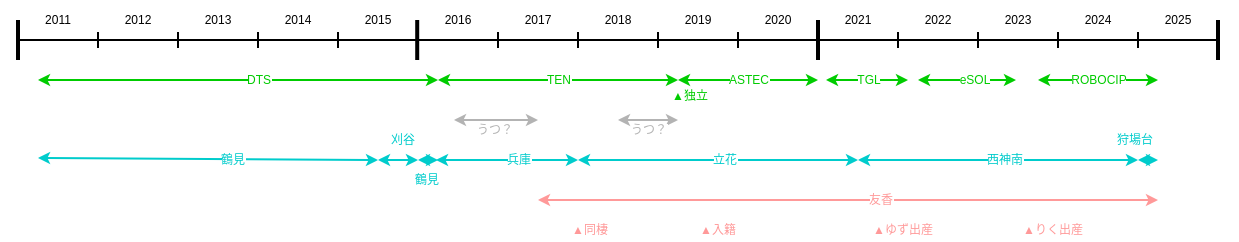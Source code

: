 <mxfile version="26.0.16">
  <diagram id="UQZ_05zFaP40Vf3ZcBHr" name="イベント">
    <mxGraphModel dx="1885" dy="2489" grid="1" gridSize="10" guides="1" tooltips="1" connect="1" arrows="1" fold="1" page="1" pageScale="1" pageWidth="827" pageHeight="1169" math="0" shadow="0">
      <root>
        <mxCell id="0" />
        <mxCell id="1" parent="0" />
        <mxCell id="LZvWHC5vLiDEv4ikFwLN-2" value="" style="edgeStyle=none;orthogonalLoop=1;jettySize=auto;html=1;rounded=0;startArrow=baseDash;startFill=0;endArrow=baseDash;endFill=0;fontSize=6;" parent="1" edge="1">
          <mxGeometry width="80" relative="1" as="geometry">
            <mxPoint x="240" y="80" as="sourcePoint" />
            <mxPoint x="280" y="80" as="targetPoint" />
            <Array as="points" />
          </mxGeometry>
        </mxCell>
        <mxCell id="LZvWHC5vLiDEv4ikFwLN-8" value="2016" style="text;strokeColor=none;align=center;fillColor=none;html=1;verticalAlign=middle;whiteSpace=wrap;rounded=0;fontSize=6;" parent="1" vertex="1">
          <mxGeometry x="240" y="60" width="40" height="20" as="geometry" />
        </mxCell>
        <mxCell id="LZvWHC5vLiDEv4ikFwLN-19" value="" style="edgeStyle=none;orthogonalLoop=1;jettySize=auto;html=1;rounded=0;startArrow=baseDash;startFill=0;endArrow=baseDash;endFill=0;fontSize=6;" parent="1" edge="1">
          <mxGeometry width="80" relative="1" as="geometry">
            <mxPoint x="280" y="80" as="sourcePoint" />
            <mxPoint x="320" y="80" as="targetPoint" />
            <Array as="points" />
          </mxGeometry>
        </mxCell>
        <mxCell id="LZvWHC5vLiDEv4ikFwLN-21" value="2017" style="text;strokeColor=none;align=center;fillColor=none;html=1;verticalAlign=middle;whiteSpace=wrap;rounded=0;fontSize=6;" parent="1" vertex="1">
          <mxGeometry x="280" y="60" width="40" height="20" as="geometry" />
        </mxCell>
        <mxCell id="LZvWHC5vLiDEv4ikFwLN-22" value="2018" style="text;strokeColor=none;align=center;fillColor=none;html=1;verticalAlign=middle;whiteSpace=wrap;rounded=0;fontSize=6;" parent="1" vertex="1">
          <mxGeometry x="320" y="60" width="40" height="20" as="geometry" />
        </mxCell>
        <mxCell id="LZvWHC5vLiDEv4ikFwLN-23" value="2019" style="text;strokeColor=none;align=center;fillColor=none;html=1;verticalAlign=middle;whiteSpace=wrap;rounded=0;fontSize=6;" parent="1" vertex="1">
          <mxGeometry x="360" y="60" width="40" height="20" as="geometry" />
        </mxCell>
        <mxCell id="LZvWHC5vLiDEv4ikFwLN-24" value="2020" style="text;strokeColor=none;align=center;fillColor=none;html=1;verticalAlign=middle;whiteSpace=wrap;rounded=0;fontSize=6;" parent="1" vertex="1">
          <mxGeometry x="400" y="60" width="40" height="20" as="geometry" />
        </mxCell>
        <mxCell id="LZvWHC5vLiDEv4ikFwLN-25" value="2021" style="text;strokeColor=none;align=center;fillColor=none;html=1;verticalAlign=middle;whiteSpace=wrap;rounded=0;fontSize=6;" parent="1" vertex="1">
          <mxGeometry x="440" y="60" width="40" height="20" as="geometry" />
        </mxCell>
        <mxCell id="LZvWHC5vLiDEv4ikFwLN-26" value="2022" style="text;strokeColor=none;align=center;fillColor=none;html=1;verticalAlign=middle;whiteSpace=wrap;rounded=0;fontSize=6;" parent="1" vertex="1">
          <mxGeometry x="480" y="60" width="40" height="20" as="geometry" />
        </mxCell>
        <mxCell id="LZvWHC5vLiDEv4ikFwLN-27" value="2023" style="text;strokeColor=none;align=center;fillColor=none;html=1;verticalAlign=middle;whiteSpace=wrap;rounded=0;fontSize=6;" parent="1" vertex="1">
          <mxGeometry x="520" y="60" width="40" height="20" as="geometry" />
        </mxCell>
        <mxCell id="LZvWHC5vLiDEv4ikFwLN-28" value="2024" style="text;strokeColor=none;align=center;fillColor=none;html=1;verticalAlign=middle;whiteSpace=wrap;rounded=0;fontSize=6;" parent="1" vertex="1">
          <mxGeometry x="560" y="60" width="40" height="20" as="geometry" />
        </mxCell>
        <mxCell id="LZvWHC5vLiDEv4ikFwLN-29" value="2025" style="text;strokeColor=none;align=center;fillColor=none;html=1;verticalAlign=middle;whiteSpace=wrap;rounded=0;fontSize=6;" parent="1" vertex="1">
          <mxGeometry x="600" y="60" width="40" height="20" as="geometry" />
        </mxCell>
        <mxCell id="LZvWHC5vLiDEv4ikFwLN-30" value="" style="edgeStyle=none;orthogonalLoop=1;jettySize=auto;html=1;rounded=0;startArrow=baseDash;startFill=0;endArrow=baseDash;endFill=0;fontSize=6;" parent="1" edge="1">
          <mxGeometry width="80" relative="1" as="geometry">
            <mxPoint x="320" y="80" as="sourcePoint" />
            <mxPoint x="360" y="80" as="targetPoint" />
            <Array as="points" />
          </mxGeometry>
        </mxCell>
        <mxCell id="LZvWHC5vLiDEv4ikFwLN-31" value="" style="edgeStyle=none;orthogonalLoop=1;jettySize=auto;html=1;rounded=0;startArrow=baseDash;startFill=0;endArrow=baseDash;endFill=0;fontSize=6;" parent="1" edge="1">
          <mxGeometry width="80" relative="1" as="geometry">
            <mxPoint x="360" y="80" as="sourcePoint" />
            <mxPoint x="400" y="80" as="targetPoint" />
            <Array as="points" />
          </mxGeometry>
        </mxCell>
        <mxCell id="LZvWHC5vLiDEv4ikFwLN-32" value="" style="edgeStyle=none;orthogonalLoop=1;jettySize=auto;html=1;rounded=0;startArrow=baseDash;startFill=0;endArrow=baseDash;endFill=0;fontSize=6;" parent="1" edge="1">
          <mxGeometry width="80" relative="1" as="geometry">
            <mxPoint x="400" y="80" as="sourcePoint" />
            <mxPoint x="440" y="80" as="targetPoint" />
            <Array as="points" />
          </mxGeometry>
        </mxCell>
        <mxCell id="LZvWHC5vLiDEv4ikFwLN-33" value="" style="edgeStyle=none;orthogonalLoop=1;jettySize=auto;html=1;rounded=0;startArrow=baseDash;startFill=0;endArrow=baseDash;endFill=0;fontSize=6;" parent="1" edge="1">
          <mxGeometry width="80" relative="1" as="geometry">
            <mxPoint x="440" y="80" as="sourcePoint" />
            <mxPoint x="480" y="80" as="targetPoint" />
            <Array as="points" />
          </mxGeometry>
        </mxCell>
        <mxCell id="LZvWHC5vLiDEv4ikFwLN-34" value="" style="edgeStyle=none;orthogonalLoop=1;jettySize=auto;html=1;rounded=0;startArrow=baseDash;startFill=0;endArrow=baseDash;endFill=0;fontSize=6;" parent="1" edge="1">
          <mxGeometry width="80" relative="1" as="geometry">
            <mxPoint x="480" y="80" as="sourcePoint" />
            <mxPoint x="520" y="80" as="targetPoint" />
            <Array as="points" />
          </mxGeometry>
        </mxCell>
        <mxCell id="LZvWHC5vLiDEv4ikFwLN-35" value="" style="edgeStyle=none;orthogonalLoop=1;jettySize=auto;html=1;rounded=0;startArrow=baseDash;startFill=0;endArrow=baseDash;endFill=0;fontSize=6;" parent="1" edge="1">
          <mxGeometry width="80" relative="1" as="geometry">
            <mxPoint x="520" y="80" as="sourcePoint" />
            <mxPoint x="560" y="80" as="targetPoint" />
            <Array as="points" />
          </mxGeometry>
        </mxCell>
        <mxCell id="LZvWHC5vLiDEv4ikFwLN-36" value="" style="edgeStyle=none;orthogonalLoop=1;jettySize=auto;html=1;rounded=0;startArrow=baseDash;startFill=0;endArrow=baseDash;endFill=0;fontSize=6;" parent="1" edge="1">
          <mxGeometry width="80" relative="1" as="geometry">
            <mxPoint x="560" y="80" as="sourcePoint" />
            <mxPoint x="600" y="80" as="targetPoint" />
            <Array as="points" />
          </mxGeometry>
        </mxCell>
        <mxCell id="LZvWHC5vLiDEv4ikFwLN-37" value="" style="edgeStyle=none;orthogonalLoop=1;jettySize=auto;html=1;rounded=0;startArrow=baseDash;startFill=0;endArrow=baseDash;endFill=0;fontSize=6;" parent="1" edge="1">
          <mxGeometry width="80" relative="1" as="geometry">
            <mxPoint x="600" y="80" as="sourcePoint" />
            <mxPoint x="640" y="80" as="targetPoint" />
            <Array as="points" />
          </mxGeometry>
        </mxCell>
        <mxCell id="LZvWHC5vLiDEv4ikFwLN-39" value="" style="edgeStyle=none;orthogonalLoop=1;jettySize=auto;html=1;rounded=0;startArrow=classic;startFill=1;strokeColor=#00CC00;fontColor=#00CC00;fontSize=6;startSize=3;endSize=3;" parent="1" edge="1">
          <mxGeometry width="80" relative="1" as="geometry">
            <mxPoint x="250" y="100" as="sourcePoint" />
            <mxPoint x="370" y="100" as="targetPoint" />
            <Array as="points" />
          </mxGeometry>
        </mxCell>
        <mxCell id="LZvWHC5vLiDEv4ikFwLN-40" value="&lt;font style=&quot;color: rgb(0, 204, 0);&quot;&gt;TEN&lt;/font&gt;" style="edgeLabel;html=1;align=center;verticalAlign=middle;resizable=0;points=[];fontSize=6;" parent="LZvWHC5vLiDEv4ikFwLN-39" vertex="1" connectable="0">
          <mxGeometry x="0.667" y="-4" relative="1" as="geometry">
            <mxPoint x="-40" y="-4" as="offset" />
          </mxGeometry>
        </mxCell>
        <mxCell id="LZvWHC5vLiDEv4ikFwLN-41" value="" style="edgeStyle=none;orthogonalLoop=1;jettySize=auto;html=1;rounded=0;startArrow=classic;startFill=1;strokeColor=#00CC00;fontColor=#00CC00;fontSize=6;startSize=3;endSize=3;" parent="1" edge="1">
          <mxGeometry width="80" relative="1" as="geometry">
            <mxPoint x="370" y="100" as="sourcePoint" />
            <mxPoint x="440" y="100" as="targetPoint" />
            <Array as="points" />
          </mxGeometry>
        </mxCell>
        <mxCell id="LZvWHC5vLiDEv4ikFwLN-42" value="&lt;font style=&quot;color: rgb(0, 204, 0);&quot;&gt;ASTEC&lt;/font&gt;" style="edgeLabel;html=1;align=center;verticalAlign=middle;resizable=0;points=[];fontSize=6;" parent="LZvWHC5vLiDEv4ikFwLN-41" vertex="1" connectable="0">
          <mxGeometry x="0.667" y="-4" relative="1" as="geometry">
            <mxPoint x="-24" y="-4" as="offset" />
          </mxGeometry>
        </mxCell>
        <mxCell id="LZvWHC5vLiDEv4ikFwLN-43" value="" style="edgeStyle=none;orthogonalLoop=1;jettySize=auto;html=1;rounded=0;startArrow=classic;startFill=1;strokeColor=#00CC00;fontColor=#00CC00;fontSize=6;startSize=3;endSize=3;" parent="1" edge="1">
          <mxGeometry width="80" relative="1" as="geometry">
            <mxPoint x="444" y="100" as="sourcePoint" />
            <mxPoint x="485" y="100" as="targetPoint" />
            <Array as="points" />
          </mxGeometry>
        </mxCell>
        <mxCell id="LZvWHC5vLiDEv4ikFwLN-44" value="&lt;font style=&quot;color: rgb(0, 204, 0);&quot;&gt;TGL&lt;/font&gt;" style="edgeLabel;html=1;align=center;verticalAlign=middle;resizable=0;points=[];fontSize=6;" parent="LZvWHC5vLiDEv4ikFwLN-43" vertex="1" connectable="0">
          <mxGeometry x="0.667" y="-4" relative="1" as="geometry">
            <mxPoint x="-13" y="-4" as="offset" />
          </mxGeometry>
        </mxCell>
        <mxCell id="LZvWHC5vLiDEv4ikFwLN-46" value="" style="edgeStyle=none;orthogonalLoop=1;jettySize=auto;html=1;rounded=0;startArrow=classic;startFill=1;strokeColor=#00CC00;fontColor=#00CC00;fontSize=6;startSize=3;endSize=3;" parent="1" edge="1">
          <mxGeometry width="80" relative="1" as="geometry">
            <mxPoint x="490" y="100" as="sourcePoint" />
            <mxPoint x="539" y="100" as="targetPoint" />
            <Array as="points" />
          </mxGeometry>
        </mxCell>
        <mxCell id="LZvWHC5vLiDEv4ikFwLN-47" value="&lt;font style=&quot;color: rgb(0, 204, 0);&quot;&gt;eSOL&lt;/font&gt;" style="edgeLabel;html=1;align=center;verticalAlign=middle;resizable=0;points=[];fontSize=6;" parent="LZvWHC5vLiDEv4ikFwLN-46" vertex="1" connectable="0">
          <mxGeometry x="0.667" y="-4" relative="1" as="geometry">
            <mxPoint x="-13" y="-4" as="offset" />
          </mxGeometry>
        </mxCell>
        <mxCell id="LZvWHC5vLiDEv4ikFwLN-50" value="" style="edgeStyle=none;orthogonalLoop=1;jettySize=auto;html=1;rounded=0;startArrow=classic;startFill=1;strokeColor=#00CC00;fontColor=#00CC00;fontSize=6;startSize=3;endSize=3;" parent="1" edge="1">
          <mxGeometry width="80" relative="1" as="geometry">
            <mxPoint x="550" y="100" as="sourcePoint" />
            <mxPoint x="610" y="100" as="targetPoint" />
            <Array as="points" />
          </mxGeometry>
        </mxCell>
        <mxCell id="LZvWHC5vLiDEv4ikFwLN-51" value="&lt;font style=&quot;color: rgb(0, 204, 0);&quot;&gt;ROBOCIP&lt;/font&gt;" style="edgeLabel;html=1;align=center;verticalAlign=middle;resizable=0;points=[];fontSize=6;" parent="LZvWHC5vLiDEv4ikFwLN-50" vertex="1" connectable="0">
          <mxGeometry x="0.667" y="-4" relative="1" as="geometry">
            <mxPoint x="-20" y="-4" as="offset" />
          </mxGeometry>
        </mxCell>
        <mxCell id="LZvWHC5vLiDEv4ikFwLN-52" value="▲独立" style="text;strokeColor=none;align=center;fillColor=none;html=1;verticalAlign=middle;whiteSpace=wrap;rounded=0;fontSize=6;fontColor=#00CC00;" parent="1" vertex="1">
          <mxGeometry x="361" y="103" width="30" height="10" as="geometry" />
        </mxCell>
        <mxCell id="LZvWHC5vLiDEv4ikFwLN-54" value="" style="edgeStyle=none;orthogonalLoop=1;jettySize=auto;html=1;rounded=0;startArrow=classic;startFill=1;strokeColor=#B3B3B3;fontColor=#E6E6E6;fontSize=6;endSize=3;startSize=3;" parent="1" edge="1">
          <mxGeometry width="80" relative="1" as="geometry">
            <mxPoint x="258" y="120" as="sourcePoint" />
            <mxPoint x="300" y="120" as="targetPoint" />
            <Array as="points" />
          </mxGeometry>
        </mxCell>
        <mxCell id="LZvWHC5vLiDEv4ikFwLN-55" value="&lt;font style=&quot;color: rgb(179, 179, 179);&quot;&gt;うつ？&lt;/font&gt;" style="edgeLabel;html=1;align=center;verticalAlign=middle;resizable=0;points=[];fontSize=6;" parent="LZvWHC5vLiDEv4ikFwLN-54" vertex="1" connectable="0">
          <mxGeometry x="0.667" y="-4" relative="1" as="geometry">
            <mxPoint x="-15" y="1" as="offset" />
          </mxGeometry>
        </mxCell>
        <mxCell id="LZvWHC5vLiDEv4ikFwLN-59" value="" style="edgeStyle=none;orthogonalLoop=1;jettySize=auto;html=1;rounded=0;startArrow=classic;startFill=1;strokeColor=#B3B3B3;fontColor=#E6E6E6;fontSize=6;endSize=3;startSize=3;" parent="1" edge="1">
          <mxGeometry width="80" relative="1" as="geometry">
            <mxPoint x="340" y="120" as="sourcePoint" />
            <mxPoint x="370" y="120" as="targetPoint" />
            <Array as="points" />
          </mxGeometry>
        </mxCell>
        <mxCell id="LZvWHC5vLiDEv4ikFwLN-60" value="&lt;font style=&quot;color: rgb(179, 179, 179);&quot;&gt;うつ？&lt;/font&gt;" style="edgeLabel;html=1;align=center;verticalAlign=middle;resizable=0;points=[];fontSize=6;" parent="LZvWHC5vLiDEv4ikFwLN-59" vertex="1" connectable="0">
          <mxGeometry x="0.667" y="-4" relative="1" as="geometry">
            <mxPoint x="-10" y="1" as="offset" />
          </mxGeometry>
        </mxCell>
        <mxCell id="LZvWHC5vLiDEv4ikFwLN-61" value="" style="edgeStyle=none;orthogonalLoop=1;jettySize=auto;html=1;rounded=0;startArrow=classic;startFill=1;strokeColor=#00CCCC;fontColor=#00CC00;fontSize=6;startSize=3;endSize=3;" parent="1" edge="1">
          <mxGeometry width="80" relative="1" as="geometry">
            <mxPoint x="249" y="140" as="sourcePoint" />
            <mxPoint x="320" y="140" as="targetPoint" />
            <Array as="points" />
          </mxGeometry>
        </mxCell>
        <mxCell id="LZvWHC5vLiDEv4ikFwLN-62" value="&lt;font style=&quot;color: rgb(0, 204, 204);&quot;&gt;兵庫&lt;/font&gt;" style="edgeLabel;html=1;align=center;verticalAlign=middle;resizable=0;points=[];fontSize=6;" parent="LZvWHC5vLiDEv4ikFwLN-61" vertex="1" connectable="0">
          <mxGeometry x="0.667" y="-4" relative="1" as="geometry">
            <mxPoint x="-18" y="-4" as="offset" />
          </mxGeometry>
        </mxCell>
        <mxCell id="LZvWHC5vLiDEv4ikFwLN-64" value="" style="edgeStyle=none;orthogonalLoop=1;jettySize=auto;html=1;rounded=0;startArrow=classic;startFill=1;strokeColor=#00CCCC;fontColor=#00CC00;fontSize=6;startSize=3;endSize=3;" parent="1" edge="1">
          <mxGeometry width="80" relative="1" as="geometry">
            <mxPoint x="320" y="140" as="sourcePoint" />
            <mxPoint x="460" y="140" as="targetPoint" />
            <Array as="points" />
          </mxGeometry>
        </mxCell>
        <mxCell id="LZvWHC5vLiDEv4ikFwLN-65" value="&lt;font style=&quot;color: rgb(0, 204, 204);&quot;&gt;立花&lt;/font&gt;" style="edgeLabel;html=1;align=center;verticalAlign=middle;resizable=0;points=[];fontSize=6;" parent="LZvWHC5vLiDEv4ikFwLN-64" vertex="1" connectable="0">
          <mxGeometry x="0.667" y="-4" relative="1" as="geometry">
            <mxPoint x="-44" y="-4" as="offset" />
          </mxGeometry>
        </mxCell>
        <mxCell id="LZvWHC5vLiDEv4ikFwLN-66" value="" style="edgeStyle=none;orthogonalLoop=1;jettySize=auto;html=1;rounded=0;startArrow=classic;startFill=1;strokeColor=#00CCCC;fontColor=#00CC00;fontSize=6;startSize=3;endSize=3;" parent="1" edge="1">
          <mxGeometry width="80" relative="1" as="geometry">
            <mxPoint x="460" y="140" as="sourcePoint" />
            <mxPoint x="600" y="140" as="targetPoint" />
            <Array as="points" />
          </mxGeometry>
        </mxCell>
        <mxCell id="LZvWHC5vLiDEv4ikFwLN-67" value="&lt;font style=&quot;color: rgb(0, 204, 204);&quot;&gt;西神南&lt;/font&gt;" style="edgeLabel;html=1;align=center;verticalAlign=middle;resizable=0;points=[];fontSize=6;" parent="LZvWHC5vLiDEv4ikFwLN-66" vertex="1" connectable="0">
          <mxGeometry x="0.667" y="-4" relative="1" as="geometry">
            <mxPoint x="-44" y="-4" as="offset" />
          </mxGeometry>
        </mxCell>
        <mxCell id="LZvWHC5vLiDEv4ikFwLN-69" value="" style="edgeStyle=none;orthogonalLoop=1;jettySize=auto;html=1;rounded=0;startArrow=classic;startFill=1;strokeColor=#00CCCC;fontColor=#00CC00;fontSize=6;startSize=3;endSize=3;" parent="1" edge="1">
          <mxGeometry width="80" relative="1" as="geometry">
            <mxPoint x="600" y="140" as="sourcePoint" />
            <mxPoint x="610" y="140" as="targetPoint" />
            <Array as="points" />
          </mxGeometry>
        </mxCell>
        <mxCell id="LZvWHC5vLiDEv4ikFwLN-70" value="&lt;font style=&quot;color: rgb(0, 204, 204);&quot;&gt;狩場台&lt;/font&gt;" style="edgeLabel;html=1;align=center;verticalAlign=middle;resizable=0;points=[];fontSize=6;" parent="LZvWHC5vLiDEv4ikFwLN-69" vertex="1" connectable="0">
          <mxGeometry x="0.667" y="-4" relative="1" as="geometry">
            <mxPoint x="-11" y="-14" as="offset" />
          </mxGeometry>
        </mxCell>
        <mxCell id="LZvWHC5vLiDEv4ikFwLN-71" value="" style="edgeStyle=none;orthogonalLoop=1;jettySize=auto;html=1;rounded=0;startArrow=classic;startFill=1;strokeColor=#FF9999;fontColor=#FF9999;fontSize=6;startSize=3;endSize=3;" parent="1" edge="1">
          <mxGeometry width="80" relative="1" as="geometry">
            <mxPoint x="300" y="160" as="sourcePoint" />
            <mxPoint x="610" y="160" as="targetPoint" />
            <Array as="points" />
          </mxGeometry>
        </mxCell>
        <mxCell id="LZvWHC5vLiDEv4ikFwLN-72" value="&lt;font style=&quot;color: rgb(255, 153, 153);&quot;&gt;友香&lt;/font&gt;" style="edgeLabel;html=1;align=center;verticalAlign=middle;resizable=0;points=[];fontSize=6;" parent="LZvWHC5vLiDEv4ikFwLN-71" vertex="1" connectable="0">
          <mxGeometry x="0.667" y="-4" relative="1" as="geometry">
            <mxPoint x="-88" y="-4" as="offset" />
          </mxGeometry>
        </mxCell>
        <mxCell id="LZvWHC5vLiDEv4ikFwLN-75" value="&lt;font style=&quot;color: rgb(255, 153, 153);&quot;&gt;▲同棲&lt;/font&gt;" style="text;strokeColor=none;align=center;fillColor=none;html=1;verticalAlign=middle;whiteSpace=wrap;rounded=0;fontSize=6;fontColor=#00CC00;" parent="1" vertex="1">
          <mxGeometry x="311" y="170" width="30" height="10" as="geometry" />
        </mxCell>
        <mxCell id="LZvWHC5vLiDEv4ikFwLN-76" value="&lt;font style=&quot;color: rgb(255, 153, 153);&quot;&gt;▲入籍&lt;/font&gt;" style="text;strokeColor=none;align=center;fillColor=none;html=1;verticalAlign=middle;whiteSpace=wrap;rounded=0;fontSize=6;fontColor=#00CC00;" parent="1" vertex="1">
          <mxGeometry x="375" y="170" width="30" height="10" as="geometry" />
        </mxCell>
        <mxCell id="LZvWHC5vLiDEv4ikFwLN-77" value="&lt;font style=&quot;color: rgb(255, 153, 153);&quot;&gt;▲ゆず出産&lt;/font&gt;" style="text;strokeColor=none;align=center;fillColor=none;html=1;verticalAlign=middle;whiteSpace=wrap;rounded=0;fontSize=6;fontColor=#00CC00;" parent="1" vertex="1">
          <mxGeometry x="463" y="170" width="39" height="10" as="geometry" />
        </mxCell>
        <mxCell id="LZvWHC5vLiDEv4ikFwLN-78" value="&lt;font style=&quot;color: rgb(255, 153, 153);&quot;&gt;▲りく出産&lt;/font&gt;" style="text;strokeColor=none;align=center;fillColor=none;html=1;verticalAlign=middle;whiteSpace=wrap;rounded=0;fontSize=6;fontColor=#00CC00;" parent="1" vertex="1">
          <mxGeometry x="538" y="170" width="39" height="10" as="geometry" />
        </mxCell>
        <mxCell id="LZvWHC5vLiDEv4ikFwLN-79" value="2015" style="text;strokeColor=none;align=center;fillColor=none;html=1;verticalAlign=middle;whiteSpace=wrap;rounded=0;fontSize=6;" parent="1" vertex="1">
          <mxGeometry x="200" y="60" width="40" height="20" as="geometry" />
        </mxCell>
        <mxCell id="LZvWHC5vLiDEv4ikFwLN-80" value="2014" style="text;strokeColor=none;align=center;fillColor=none;html=1;verticalAlign=middle;whiteSpace=wrap;rounded=0;fontSize=6;" parent="1" vertex="1">
          <mxGeometry x="160" y="60" width="40" height="20" as="geometry" />
        </mxCell>
        <mxCell id="LZvWHC5vLiDEv4ikFwLN-81" value="2013" style="text;strokeColor=none;align=center;fillColor=none;html=1;verticalAlign=middle;whiteSpace=wrap;rounded=0;fontSize=6;" parent="1" vertex="1">
          <mxGeometry x="120" y="60" width="40" height="20" as="geometry" />
        </mxCell>
        <mxCell id="LZvWHC5vLiDEv4ikFwLN-82" value="2012" style="text;strokeColor=none;align=center;fillColor=none;html=1;verticalAlign=middle;whiteSpace=wrap;rounded=0;fontSize=6;" parent="1" vertex="1">
          <mxGeometry x="80" y="60" width="40" height="20" as="geometry" />
        </mxCell>
        <mxCell id="LZvWHC5vLiDEv4ikFwLN-83" value="2011" style="text;strokeColor=none;align=center;fillColor=none;html=1;verticalAlign=middle;whiteSpace=wrap;rounded=0;fontSize=6;" parent="1" vertex="1">
          <mxGeometry x="40" y="60" width="40" height="20" as="geometry" />
        </mxCell>
        <mxCell id="LZvWHC5vLiDEv4ikFwLN-84" value="" style="edgeStyle=none;orthogonalLoop=1;jettySize=auto;html=1;rounded=0;startArrow=baseDash;startFill=0;endArrow=baseDash;endFill=0;fontSize=6;" parent="1" edge="1">
          <mxGeometry width="80" relative="1" as="geometry">
            <mxPoint x="200" y="80" as="sourcePoint" />
            <mxPoint x="240" y="80" as="targetPoint" />
            <Array as="points" />
          </mxGeometry>
        </mxCell>
        <mxCell id="LZvWHC5vLiDEv4ikFwLN-85" value="" style="edgeStyle=none;orthogonalLoop=1;jettySize=auto;html=1;rounded=0;startArrow=baseDash;startFill=0;endArrow=baseDash;endFill=0;fontSize=6;" parent="1" edge="1">
          <mxGeometry width="80" relative="1" as="geometry">
            <mxPoint x="160" y="80" as="sourcePoint" />
            <mxPoint x="200" y="80" as="targetPoint" />
            <Array as="points" />
          </mxGeometry>
        </mxCell>
        <mxCell id="LZvWHC5vLiDEv4ikFwLN-86" value="" style="edgeStyle=none;orthogonalLoop=1;jettySize=auto;html=1;rounded=0;startArrow=baseDash;startFill=0;endArrow=baseDash;endFill=0;fontSize=6;" parent="1" edge="1">
          <mxGeometry width="80" relative="1" as="geometry">
            <mxPoint x="120" y="80" as="sourcePoint" />
            <mxPoint x="160" y="80" as="targetPoint" />
            <Array as="points" />
          </mxGeometry>
        </mxCell>
        <mxCell id="LZvWHC5vLiDEv4ikFwLN-87" value="" style="edgeStyle=none;orthogonalLoop=1;jettySize=auto;html=1;rounded=0;startArrow=baseDash;startFill=0;endArrow=baseDash;endFill=0;fontSize=6;" parent="1" edge="1">
          <mxGeometry width="80" relative="1" as="geometry">
            <mxPoint x="80" y="80" as="sourcePoint" />
            <mxPoint x="120" y="80" as="targetPoint" />
            <Array as="points" />
          </mxGeometry>
        </mxCell>
        <mxCell id="LZvWHC5vLiDEv4ikFwLN-88" value="" style="edgeStyle=none;orthogonalLoop=1;jettySize=auto;html=1;rounded=0;startArrow=baseDash;startFill=0;endArrow=baseDash;endFill=0;fontSize=6;" parent="1" edge="1">
          <mxGeometry width="80" relative="1" as="geometry">
            <mxPoint x="40" y="80" as="sourcePoint" />
            <mxPoint x="80" y="80" as="targetPoint" />
            <Array as="points" />
          </mxGeometry>
        </mxCell>
        <mxCell id="LZvWHC5vLiDEv4ikFwLN-89" value="" style="edgeStyle=none;orthogonalLoop=1;jettySize=auto;html=1;rounded=0;startArrow=classic;startFill=1;strokeColor=#00CC00;fontColor=#00CC00;fontSize=6;startSize=3;endSize=3;" parent="1" edge="1">
          <mxGeometry width="80" relative="1" as="geometry">
            <mxPoint x="50" y="100" as="sourcePoint" />
            <mxPoint x="250" y="100" as="targetPoint" />
            <Array as="points" />
          </mxGeometry>
        </mxCell>
        <mxCell id="LZvWHC5vLiDEv4ikFwLN-90" value="&lt;font style=&quot;color: rgb(0, 204, 0);&quot;&gt;DTS&lt;/font&gt;" style="edgeLabel;html=1;align=center;verticalAlign=middle;resizable=0;points=[];fontSize=6;" parent="LZvWHC5vLiDEv4ikFwLN-89" vertex="1" connectable="0">
          <mxGeometry x="0.667" y="-4" relative="1" as="geometry">
            <mxPoint x="-57" y="-4" as="offset" />
          </mxGeometry>
        </mxCell>
        <mxCell id="LZvWHC5vLiDEv4ikFwLN-91" value="" style="edgeStyle=none;orthogonalLoop=1;jettySize=auto;html=1;rounded=0;startArrow=classic;startFill=1;strokeColor=#00CCCC;fontColor=#00CC00;fontSize=6;startSize=3;endSize=3;" parent="1" edge="1">
          <mxGeometry width="80" relative="1" as="geometry">
            <mxPoint x="50" y="139" as="sourcePoint" />
            <mxPoint x="220" y="140" as="targetPoint" />
            <Array as="points" />
          </mxGeometry>
        </mxCell>
        <mxCell id="LZvWHC5vLiDEv4ikFwLN-92" value="&lt;font color=&quot;#00cccc&quot;&gt;鶴見&lt;/font&gt;" style="edgeLabel;html=1;align=center;verticalAlign=middle;resizable=0;points=[];fontSize=6;" parent="LZvWHC5vLiDEv4ikFwLN-91" vertex="1" connectable="0">
          <mxGeometry x="0.667" y="-4" relative="1" as="geometry">
            <mxPoint x="-45" y="-4" as="offset" />
          </mxGeometry>
        </mxCell>
        <mxCell id="LZvWHC5vLiDEv4ikFwLN-95" value="" style="edgeStyle=none;orthogonalLoop=1;jettySize=auto;html=1;rounded=0;startArrow=classic;startFill=1;strokeColor=#00CCCC;fontColor=#00CC00;fontSize=6;startSize=3;endSize=3;" parent="1" edge="1">
          <mxGeometry width="80" relative="1" as="geometry">
            <mxPoint x="220" y="140" as="sourcePoint" />
            <mxPoint x="240" y="140" as="targetPoint" />
            <Array as="points" />
          </mxGeometry>
        </mxCell>
        <mxCell id="LZvWHC5vLiDEv4ikFwLN-96" value="&lt;font color=&quot;#00cccc&quot;&gt;刈谷&lt;/font&gt;" style="edgeLabel;html=1;align=center;verticalAlign=middle;resizable=0;points=[];fontSize=6;" parent="LZvWHC5vLiDEv4ikFwLN-95" vertex="1" connectable="0">
          <mxGeometry x="0.667" y="-4" relative="1" as="geometry">
            <mxPoint x="-5" y="-14" as="offset" />
          </mxGeometry>
        </mxCell>
        <mxCell id="LZvWHC5vLiDEv4ikFwLN-101" value="" style="edgeStyle=none;orthogonalLoop=1;jettySize=auto;html=1;rounded=0;startArrow=classic;startFill=1;strokeColor=#00CCCC;fontColor=#00CC00;fontSize=6;startSize=3;endSize=3;" parent="1" edge="1">
          <mxGeometry width="80" relative="1" as="geometry">
            <mxPoint x="240" y="140" as="sourcePoint" />
            <mxPoint x="250" y="140" as="targetPoint" />
            <Array as="points" />
          </mxGeometry>
        </mxCell>
        <mxCell id="LZvWHC5vLiDEv4ikFwLN-102" value="&lt;font color=&quot;#00cccc&quot;&gt;鶴見&lt;/font&gt;" style="edgeLabel;html=1;align=center;verticalAlign=middle;resizable=0;points=[];fontSize=6;" parent="LZvWHC5vLiDEv4ikFwLN-101" vertex="1" connectable="0">
          <mxGeometry x="0.667" y="-4" relative="1" as="geometry">
            <mxPoint x="-5" y="6" as="offset" />
          </mxGeometry>
        </mxCell>
        <mxCell id="LZvWHC5vLiDEv4ikFwLN-103" value="" style="edgeStyle=none;orthogonalLoop=1;jettySize=auto;html=1;rounded=0;startArrow=none;startFill=0;endArrow=none;endFill=0;fontSize=6;strokeWidth=2;" parent="1" edge="1">
          <mxGeometry width="80" relative="1" as="geometry">
            <mxPoint x="40" y="70" as="sourcePoint" />
            <mxPoint x="40" y="90" as="targetPoint" />
            <Array as="points" />
          </mxGeometry>
        </mxCell>
        <mxCell id="LZvWHC5vLiDEv4ikFwLN-104" value="" style="edgeStyle=none;orthogonalLoop=1;jettySize=auto;html=1;rounded=0;startArrow=none;startFill=0;endArrow=none;endFill=0;fontSize=6;strokeWidth=2;" parent="1" edge="1">
          <mxGeometry width="80" relative="1" as="geometry">
            <mxPoint x="239.6" y="70" as="sourcePoint" />
            <mxPoint x="239.6" y="90" as="targetPoint" />
            <Array as="points" />
          </mxGeometry>
        </mxCell>
        <mxCell id="LZvWHC5vLiDEv4ikFwLN-105" value="" style="edgeStyle=none;orthogonalLoop=1;jettySize=auto;html=1;rounded=0;startArrow=none;startFill=0;endArrow=none;endFill=0;fontSize=6;strokeWidth=2;" parent="1" edge="1">
          <mxGeometry width="80" relative="1" as="geometry">
            <mxPoint x="440" y="70" as="sourcePoint" />
            <mxPoint x="440" y="90" as="targetPoint" />
            <Array as="points" />
          </mxGeometry>
        </mxCell>
        <mxCell id="LZvWHC5vLiDEv4ikFwLN-106" value="" style="edgeStyle=none;orthogonalLoop=1;jettySize=auto;html=1;rounded=0;startArrow=none;startFill=0;endArrow=none;endFill=0;fontSize=6;strokeWidth=2;" parent="1" edge="1">
          <mxGeometry width="80" relative="1" as="geometry">
            <mxPoint x="640" y="70" as="sourcePoint" />
            <mxPoint x="640" y="90" as="targetPoint" />
            <Array as="points" />
          </mxGeometry>
        </mxCell>
      </root>
    </mxGraphModel>
  </diagram>
</mxfile>
